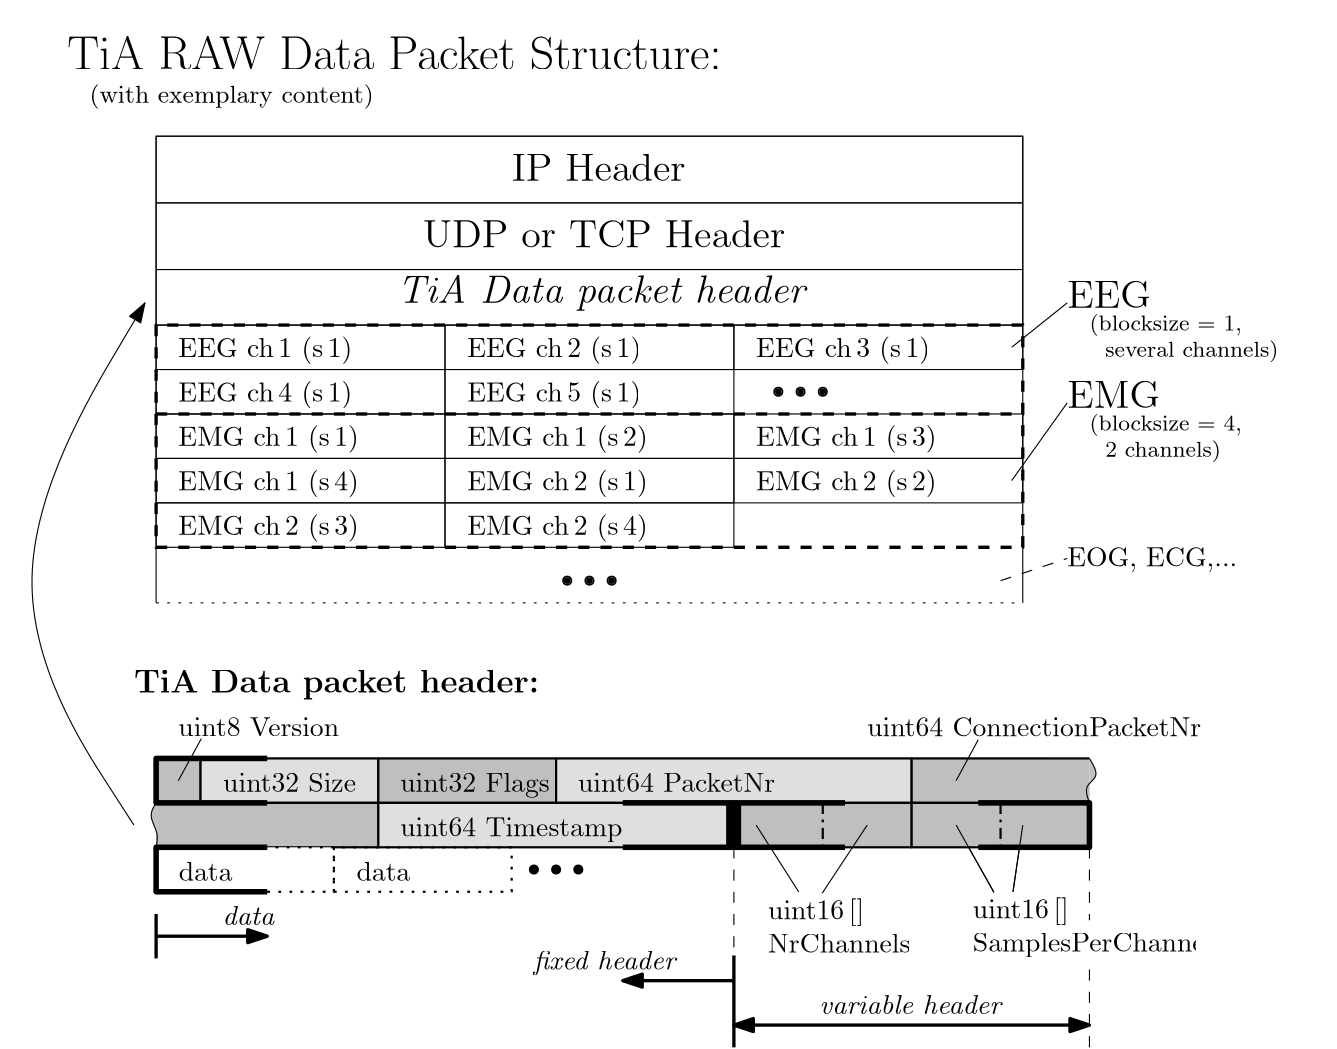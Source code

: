 <?xml version="1.0"?>
<!DOCTYPE ipe SYSTEM "ipe.dtd">
<ipe version="70010" creator="Ipe 7.0.10">
<info created="D:20090528102321" modified="D:20110405174231"/>
<ipestyle name="ipe6">
<symbol name="mark/circle(sx)" transformations="translations">
<path fill="sym-stroke">
0.6 0 0 0.6 0 0 e
0.4 0 0 0.4 0 0 e
</path>
</symbol>
<symbol name="mark/disk(sx)" transformations="translations">
<path fill="sym-stroke">
0.6 0 0 0.6 0 0 e
</path>
</symbol>
<symbol name="mark/fdisk(sfx)" transformations="translations">
<group>
<path fill="sym-stroke" fillrule="eofill">
0.6 0 0 0.6 0 0 e
0.4 0 0 0.4 0 0 e
</path>
<path fill="sym-fill">
0.4 0 0 0.4 0 0 e
</path>
</group>
</symbol>
<symbol name="mark/box(sx)" transformations="translations">
<path fill="sym-stroke" fillrule="eofill">
-0.6 -0.6 m
0.6 -0.6 l
0.6 0.6 l
-0.6 0.6 l
h
-0.4 -0.4 m
0.4 -0.4 l
0.4 0.4 l
-0.4 0.4 l
h
</path>
</symbol>
<symbol name="mark/square(sx)" transformations="translations">
<path fill="sym-stroke">
-0.6 -0.6 m
0.6 -0.6 l
0.6 0.6 l
-0.6 0.6 l
h
</path>
</symbol>
<symbol name="mark/fsquare(sfx)" transformations="translations">
<group>
<path fill="sym-stroke" fillrule="eofill">
-0.6 -0.6 m
0.6 -0.6 l
0.6 0.6 l
-0.6 0.6 l
0 -0.4 m
0.4 -0.4 l
0.4 0.4 l
-0.4 0.4 l
h
</path>
<path fill="sym-fill">
-0.4 -0.4 m
0.4 -0.4 l
0.4 0.4 l
-0.4 0.4 l
h
</path>
</group>
</symbol>
<symbol name="mark/cross(sx)" transformations="translations">
<group>
<path fill="sym-stroke">
-0.43 -0.57 m
0.57 0.43 l
0.43 0.57 l
-0.57 -0.43 l
h
</path>
<path fill="sym-stroke">
-0.43 0.57 m
0.57 -0.43 l
0.43 -0.57 l
-0.57 0.43 l
h
</path>
</group>
</symbol>
<pen name="heavier" value="0.8"/>
<pen name="fat" value="1.2"/>
<pen name="ultrafat" value="2"/>
<symbolsize name="large" value="5"/>
<symbolsize name="small" value="2"/>
<symbolsize name="tiny" value="1.1"/>
<arrowsize name="large" value="10"/>
<arrowsize name="small" value="5"/>
<arrowsize name="tiny" value="3"/>
<color name="red" value="1 0 0"/>
<color name="green" value="0 1 0"/>
<color name="blue" value="0 0 1"/>
<color name="yellow" value="1 1 0"/>
<color name="gray1" value="0.125"/>
<color name="gray2" value="0.25"/>
<color name="gray3" value="0.375"/>
<color name="gray4" value="0.5"/>
<color name="gray5" value="0.625"/>
<color name="gray6" value="0.75"/>
<color name="gray7" value="0.875"/>
<dashstyle name="dashed" value="[4] 0"/>
<dashstyle name="dotted" value="[1 3] 0"/>
<dashstyle name="dash dotted" value="[4 2 1 2] 0"/>
<dashstyle name="dash dot dotted" value="[4 2 1 2 1 2] 0"/>
<textsize name="large" value="\large"/>
<textsize name="small" value="\small"/>
<textsize name="tiny" value="\tiny"/>
<textsize name="Large" value="\Large"/>
<textsize name="LARGE" value="\LARGE"/>
<textsize name="huge" value="\huge"/>
<textsize name="Huge" value="\Huge"/>
<textsize name="footnote" value="\footnotesize"/>
<textstyle name="center" begin="\begin{center}" end="\end{center}"/>
<textstyle name="itemize" begin="\begin{itemize}" end="\end{itemize}"/>
<textstyle name="item" begin="\begin{itemize}\item{}" end="\end{itemize}"/>
</ipestyle>
<page>
<layer name="alpha"/>
<view layers="alpha" active="alpha"/>
<text layer="alpha" matrix="1 0 0 1 48 -24" transformations="translations" pos="168 776" stroke="black" type="label" width="62.614" height="9.963" depth="0" valign="baseline" size="Large">IP Header</text>
<path matrix="1 0 0 1 16 -32" stroke="black">
72 776 m
384 776 l
384 800 l
72 800 l
h
</path>
<path matrix="1 0 0 1 16 -32" stroke="black">
72 752 m
384 752 l
384 776 l
72 776 l
h
</path>
<text matrix="1 0 0 1 16 -48" transformations="translations" pos="168 776" stroke="black" type="label" width="130.504" height="9.963" depth="0" valign="baseline" size="Large">UDP or TCP Header</text>
<path matrix="1 0 0 1 16 -52" stroke="black">
72 736 m
176 736 l
176 752 l
72 752 l
h
</path>
<path matrix="1 0 0 1 16 -52" stroke="black">
176 736 m
280 736 l
280 752 l
176 752 l
h
</path>
<path matrix="1 0 0 1 16 -52" stroke="black">
280 736 m
384 736 l
384 752 l
280 752 l
h
</path>
<path matrix="1 0 0 1 16 -52" stroke="black">
72 720 m
176 720 l
176 736 l
72 736 l
h
</path>
<path matrix="1 0 0 1 16 -52" stroke="black">
176 720 m
280 720 l
280 736 l
176 736 l
h
</path>
<use matrix="1 0 0 1 16 -52" name="mark/fdisk(sfx)" pos="296 728" size="normal" stroke="black" fill="black"/>
<use matrix="1 0 0 1 8 -52" name="mark/fdisk(sfx)" pos="312 728" size="normal" stroke="black" fill="black"/>
<use matrix="1 0 0 1 0 -52" name="mark/fdisk(sfx)" pos="328 728" size="normal" stroke="black" fill="black"/>
<text matrix="1 0 0 1 -88 -52" transformations="translations" pos="184 748" stroke="black" type="minipage" width="88" height="7.473" depth="2.49" valign="top">EEG ch\,1 (s\,1)</text>
<text matrix="1 0 0 1 16 -52" transformations="translations" pos="184 748" stroke="black" type="minipage" width="88" height="7.473" depth="2.49" valign="top">EEG ch\,2 (s\,1)</text>
<text matrix="1 0 0 1 120 -52" transformations="translations" pos="184 748" stroke="black" type="minipage" width="88" height="7.473" depth="2.49" valign="top">EEG ch\,3 (s\,1)</text>
<text matrix="1 0 0 1 -88 -68" transformations="translations" pos="184 748" stroke="black" type="minipage" width="88" height="7.473" depth="2.49" valign="top">EEG ch\,4 (s\,1)</text>
<text matrix="1 0 0 1 0 4" transformations="translations" pos="56 800" stroke="black" type="minipage" width="272" height="8.465" depth="3.49" valign="top" size="LARGE">TiA RAW Data Packet Structure:</text>
<path matrix="1 0 0 1 16 -68" stroke="black">
72 720 m
176 720 l
176 736 l
72 736 l
h
</path>
<path matrix="1 0 0 1 16 -68" stroke="black">
176 720 m
280 720 l
280 736 l
176 736 l
h
</path>
<text matrix="1 0 0 1 -88 -84" transformations="translations" pos="184 748" stroke="black" type="minipage" width="88" height="7.473" depth="2.49" valign="top">EMG ch\,1 (s\,1)</text>
<text matrix="1 0 0 1 16 -84" transformations="translations" pos="184 748" stroke="black" type="minipage" width="88" height="7.473" depth="2.49" valign="top">EMG ch\,1 (s\,2)</text>
<text matrix="1 0 0 1 6.80288 -68" transformations="translations" pos="168 776" stroke="black" type="label" width="148.275" height="9.962" depth="2.79" valign="baseline" size="Large">\emph{TiA Data packet header}</text>
<text matrix="1 0 0 1 24 -224" transformations="translations" pos="56 800" stroke="black" type="minipage" width="272" height="7.807" depth="2.82" valign="top" size="large">\textbf{TiA Data packet header:}</text>
<text matrix="1 0 0 1 16 -68" transformations="translations" pos="184 748" stroke="black" type="minipage" width="88" height="7.473" depth="2.49" valign="top">EEG ch\,5 (s\,1)</text>
<path matrix="1 0 0 1 224 -68" stroke="black">
72 720 m
176 720 l
176 736 l
72 736 l
h
</path>
<path matrix="1 0 0 1 -88 -84" stroke="black">
176 720 m
280 720 l
280 736 l
176 736 l
h
</path>
<text matrix="1 0 0 1 120 -84" transformations="translations" pos="184 748" stroke="black" type="minipage" width="88" height="7.473" depth="2.49" valign="top">EMG ch\,1 (s\,3)</text>
<text matrix="1 0 0 1 -88 -100" transformations="translations" pos="184 748" stroke="black" type="minipage" width="88" height="7.473" depth="2.49" valign="top">EMG ch\,1 (s\,4)</text>
<path matrix="1 0 0 1 120 -84" stroke="black">
72 720 m
176 720 l
176 736 l
72 736 l
h
</path>
<path matrix="1 0 0 1 120 -84" stroke="black">
176 720 m
280 720 l
280 736 l
176 736 l
h
</path>
<text matrix="1 0 0 1 16 -100" transformations="translations" pos="184 748" stroke="black" type="minipage" width="88" height="7.473" depth="2.49" valign="top">EMG ch\,2 (s\,1)</text>
<text matrix="1 0 0 1 120 -100" transformations="translations" pos="184 748" stroke="black" type="minipage" width="88" height="7.473" depth="2.49" valign="top">EMG ch\,2 (s\,2)</text>
<path matrix="1 0 0 1 16 -100" stroke="black">
72 720 m
176 720 l
176 736 l
72 736 l
h
</path>
<path matrix="1 0 0 1 16 -100" stroke="black">
176 720 m
280 720 l
280 736 l
176 736 l
h
</path>
<text matrix="1 0 0 1 -88 -116" transformations="translations" pos="184 748" stroke="black" type="minipage" width="88" height="7.473" depth="2.49" valign="top">EMG ch\,2 (s\,3)</text>
<text matrix="1 0 0 1 16 -116" transformations="translations" pos="184 748" stroke="black" type="minipage" width="88" height="7.473" depth="2.49" valign="top">EMG ch\,2 (s\,4)</text>
<path stroke="black" dash="dashed" pen="fat">
88 668 m
400 668 l
400 700 l
88 700 l
h
</path>
<path stroke="black">
88 700 m
400 700 l
400 720 l
88 720 l
h
</path>
<path stroke="black">
88 600 m
88 768 l
400 768 l
400 600 l
</path>
<path stroke="black" dash="dotted">
88 600 m
400 600 l
</path>
<use matrix="1 0 0 1 -60 -120" name="mark/fdisk(sfx)" pos="296 728" size="normal" stroke="black" fill="black"/>
<use matrix="1 0 0 1 -68 -120" name="mark/fdisk(sfx)" pos="312 728" size="normal" stroke="black" fill="black"/>
<use matrix="1 0 0 1 -76 -120" name="mark/fdisk(sfx)" pos="328 728" size="normal" stroke="black" fill="black"/>
<path matrix="1 0 0 1.20513 0 -145.231" stroke="black" arrow="normal/normal">
80 552 m
24 624
84 708 s
</path>
<path stroke="black" dash="dashed" pen="fat">
88 668 m
88 620 l
400 620 l
400 668 l
</path>
<text matrix="1 0 0 1 232 -32" transformations="translations" pos="184 748" stroke="black" type="minipage" width="88" height="7.393" depth="2.41" valign="top" size="Large">EEG</text>
<text matrix="1 0 0 1 232 -68" transformations="translations" pos="184 748" stroke="black" type="minipage" width="88" height="7.393" depth="2.41" valign="top" size="Large">EMG</text>
<text matrix="1 0 0 1 232 -128" transformations="translations" pos="184 748" stroke="black" type="minipage" width="88" height="6.865" depth="1.88" valign="top">EOG, ECG,...</text>
<path stroke="black">
416 708 m
396 692 l
</path>
<path stroke="black">
416 672 m
396 644 l
</path>
<path stroke="black" dash="dashed">
392 608 m
416 616 l
</path>
<text matrix="1 0 0 1 -12 0" transformations="translations" pos="76 780" stroke="black" type="label" width="102.424" height="6.726" depth="2.24" valign="baseline" size="small">(with exemplary content)</text>
<text matrix="1 0 0 1 8 4" transformations="translations" pos="416 700" stroke="black" type="minipage" width="88" height="11.205" depth="6.23" valign="top" size="footnote">(blocksize = 1, \\ 
\hspace*{0.1cm} several channels)</text>
<text matrix="1 0 0 1 8 -32" transformations="translations" pos="416 700" stroke="black" type="minipage" width="88" height="11.205" depth="6.23" valign="top" size="footnote">(blocksize = 4, \\
\hspace*{0.1cm} 2 channels)</text>
<path matrix="1 0 0 1.07759 0 -62.4845" stroke="white">
32 496 m
496 496 l
496 816 l
32 816 l
h
</path>
<path stroke="black" fill="gray6" pen="heavier">
88 544 m
88 528 l
104 528 l
104 544 l
h
</path>
<path stroke="black" fill="gray7" pen="heavier">
104 544 m
104 528 l
168 528 l
168 544 l
h
</path>
<path matrix="1 0 0 1 64 0" stroke="black" fill="gray6" pen="heavier">
104 544 m
104 528 l
168 528 l
168 544 l
h
</path>
<path stroke="black" fill="gray7" pen="heavier">
232 544 m
232 528 l
360 528 l
360 544 l
h
</path>
<path matrix="1.33333 0 0 1 -120 0" stroke="black" fill="gray6" pen="heavier">
408 544 m
360 544 l
360 528 l
408 528 l
</path>
<path stroke="black" fill="gray6" pen="heavier">
88 528 m
168 528 l
168 512 l
88 512 l
</path>
<path matrix="1 0 0 1 -64 -16" stroke="black" fill="gray7" pen="heavier">
232 544 m
232 528 l
360 528 l
360 544 l
h
</path>
<path matrix="1 0 0 1 192 -16" stroke="black" fill="gray6" pen="heavier">
104 544 m
104 528 l
168 528 l
168 544 l
h
</path>
<path stroke="black" dash="dash dotted" pen="heavier">
328 528 m
328 512 l
</path>
<path matrix="1 0 0 1 -16 -32" stroke="black" fill="white" dash="dotted" pen="heavier">
104 544 m
104 528 l
168 528 l
168 544 l
h
</path>
<path matrix="1 0 0 1 -16 0" stroke="black" dash="dotted" pen="heavier">
168 512 m
168 496 l
232 496 l
232 512 l
h
</path>
<path matrix="1 0 0 1 16 0" stroke="black" fill="gray6">
408 544 m
411.982 537.302
405.788 534.34
408 528 s
</path>
<text transformations="translations" pos="96 552" stroke="black" type="label" width="57.922" height="6.808" depth="0" valign="baseline">uint8 Version</text>
<text transformations="translations" pos="112.117 532" stroke="black" type="label" width="47.876" height="6.808" depth="0" valign="baseline">uint32 Size</text>
<text transformations="translations" pos="175.864 532" stroke="black" type="label" width="53.881" height="6.926" depth="1.93" valign="baseline">uint32 Flags</text>
<text matrix="1 0 0 1 64 0" transformations="translations" pos="175.864 532" stroke="black" type="label" width="71.012" height="6.918" depth="0" valign="baseline">uint64 PacketNr</text>
<text matrix="1 0 0 1 248 0" transformations="translations" pos="96 552" stroke="black" type="label" width="120.271" height="6.918" depth="0" valign="baseline">uint64 ConnectionPacketNr</text>
<text matrix="1 0 0 1 0 -16" transformations="translations" pos="175.864 532" stroke="black" type="label" width="80.033" height="6.815" depth="1.93" valign="baseline">uint64 Timestamp</text>
<path matrix="0.675824 0 0 1.02208 111.517 -11.4811" stroke="black">
344 520 m
320 496 l
</path>
<path matrix="1.91673 0 0 1.00216 -278.685 -1.1223" stroke="black">
304 520 m
312 496 l
</path>
<path matrix="1.70179 0 0 1.0088 -263.875 -4.57524" stroke="black">
376 520 m
384 496 l
</path>
<path matrix="0.441612 0 0 1.00216 223.355 -1.1223" stroke="black">
400 520 m
392 496 l
</path>
<text matrix="1 0 0 1 -16 -32" transformations="translations" pos="112.117 532" stroke="black" type="label" width="19.372" height="6.918" depth="0" valign="baseline">data</text>
<text matrix="1 0 0 1 48 -32" transformations="translations" pos="112.117 532" stroke="black" type="label" width="19.372" height="6.918" depth="0" valign="baseline">data</text>
<use matrix="1 0 0 1 -16 0" name="mark/disk(sx)" pos="240 504" size="normal" stroke="black"/>
<use matrix="1 0 0 1 -16 0" name="mark/disk(sx)" pos="248 504" size="normal" stroke="black"/>
<use matrix="1 0 0 1 -16 0" name="mark/disk(sx)" pos="256 504" size="normal" stroke="black"/>
<path stroke="black" fill="gray5">
376 536 m
383.957 550.705 l
</path>
<path stroke="black">
96 536 m
104.282 551.125 l
</path>
<path stroke="black" fill="gray6">
88 528 m
85.1386 523.304
88.9634 517.248
88 512 s
</path>
<path stroke="black">
408 544 m
88 544 l
88 528 l
408 528 l
</path>
<path stroke="black" pen="ultrafat">
256 528 m
296 528 l
296 512 l
256 512 l
</path>
<path stroke="black" pen="ultrafat">
128 544 m
88 544 l
88 528 l
128 528 l
</path>
<path stroke="black" pen="ultrafat">
336 528 m
296 528 l
296 512 l
336 512 l
</path>
<text matrix="1 0 0 1 14.0051 -2.10077" transformations="translations" pos="368 496" stroke="black" type="minipage" width="80" height="13.164" depth="8.2" valign="top">uint16\,[]\\
SamplesPerChannel</text>
<text matrix="1 0 0 1 20.3074 -2.45089" transformations="translations" pos="288 496" stroke="black" type="minipage" width="64" height="12.197" depth="7.23" valign="top">uint16\,[]\\
NrChannels</text>
<path matrix="1 0 0 1.4 0 -204.801" stroke="black" dash="dashed">
296 512 m
296 472 l
</path>
<path matrix="1 0 0 1 0 -16" stroke="black" pen="fat" rarrow="normal/normal">
256 480 m
296 480 l
</path>
<path matrix="3.2 0 0 1 -523.201 -32" stroke="black" pen="fat" arrow="normal/normal" rarrow="normal/normal">
256 480 m
296 480 l
</path>
<path matrix="0.973274 0 0 2.06682 7.91085 -502.471" stroke="black" pen="fat">
296 472 m
296 456 l
</path>
<path matrix="1 0 0 1 -168 0" stroke="black" pen="fat" arrow="normal/normal">
256 480 m
296 480 l
</path>
<path matrix="1 0 0 1 -208 16" stroke="black" pen="fat">
296 472 m
296 456 l
</path>
<text matrix="1 0 0 1 48 -64" transformations="translations" pos="175.864 532" stroke="black" type="label" width="52.158" height="6.926" depth="1.93" valign="baseline">\textit{fixed header}</text>
<text matrix="1 0 0 1 150.884 -80" transformations="translations" pos="175.864 532" stroke="black" type="label" width="66.504" height="6.918" depth="0" valign="baseline">\textit{variable header}</text>
<text matrix="1 0 0 1 -64 -48" transformations="translations" pos="175.864 532" stroke="black" type="label" width="19.35" height="6.918" depth="0" valign="baseline">\textit{data}</text>
<path stroke="black" dash="dashed">
360 528 m
360 512 l
</path>
<path matrix="1 0 0 1 1.61732 0" stroke="black" pen="ultrafat">
296 528 m
296 512 l
</path>
<path matrix="1 0 0 1 -1.79165 0" stroke="black" pen="ultrafat">
296 528 m
296 512 l
</path>
<path matrix="1 0 0 1 256 -16" stroke="black" fill="gray6" pen="heavier">
104 544 m
104 528 l
168 528 l
168 544 l
h
</path>
<path matrix="1 0 0 1 64 0" stroke="black" dash="dash dotted" pen="heavier">
328 528 m
328 512 l
</path>
<path stroke="black">
396.467 495.948 m
400 520 l
</path>
<path stroke="black">
389.614 495.789 m
376 520 l
</path>
<path stroke="black" dash="dashed">
424 512 m
424 485.725 l
</path>
<path stroke="black" dash="dashed">
424 440 m
424 472 l
</path>
<path stroke="black" pen="ultrafat">
384 528 m
424 528 l
424 512 l
384 512 l
</path>
<path stroke="black" pen="ultrafat">
128 512 m
88 512 l
88 496 l
128 496 l
</path>
</page>
</ipe>
